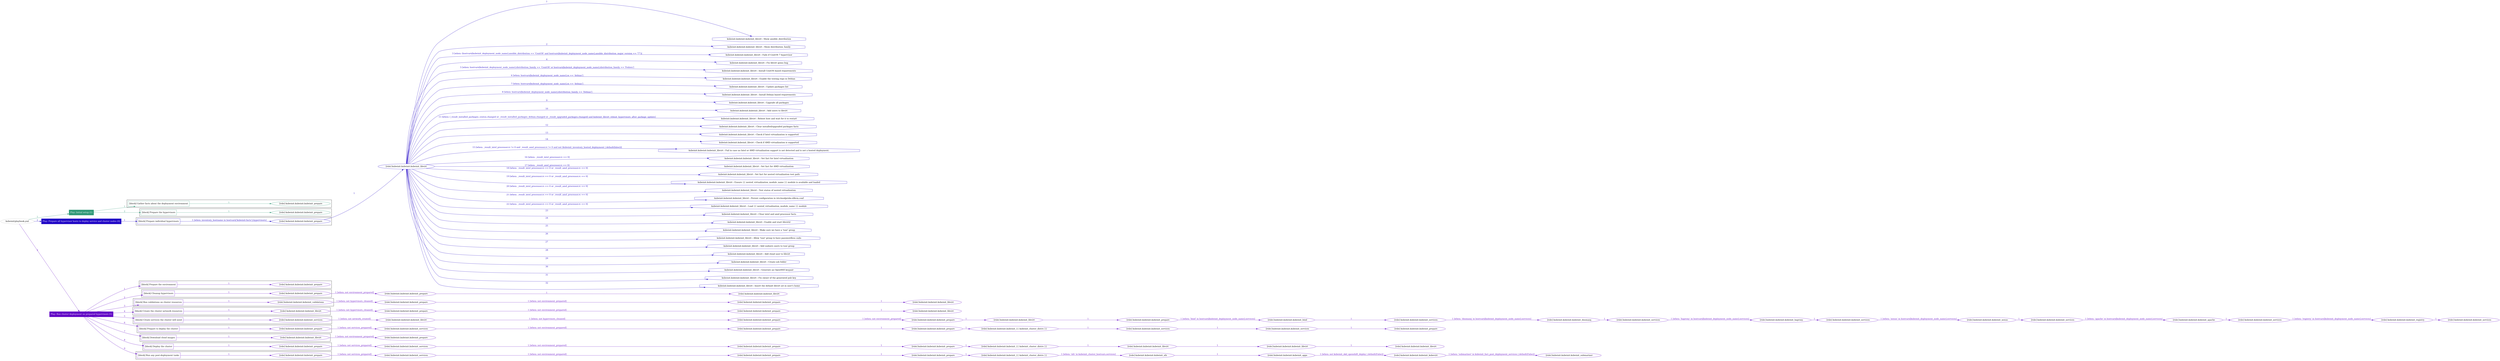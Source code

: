 digraph {
	graph [concentrate=true ordering=in rankdir=LR ratio=fill]
	edge [esep=5 sep=10]
	"kubeinit/playbook.yml" [id=root_node style=dotted]
	play_6164ab26 [label="Play: Initial setup (1)" color="#329a79" fontcolor="#ffffff" id=play_6164ab26 shape=box style=filled tooltip=localhost]
	"kubeinit/playbook.yml" -> play_6164ab26 [label="1 " color="#329a79" fontcolor="#329a79" id=edge_03a23ec5 labeltooltip="1 " tooltip="1 "]
	subgraph "kubeinit.kubeinit.kubeinit_prepare" {
		role_0d973b8c [label="[role] kubeinit.kubeinit.kubeinit_prepare" color="#329a79" id=role_0d973b8c tooltip="kubeinit.kubeinit.kubeinit_prepare"]
	}
	subgraph "kubeinit.kubeinit.kubeinit_prepare" {
		role_2fec4222 [label="[role] kubeinit.kubeinit.kubeinit_prepare" color="#329a79" id=role_2fec4222 tooltip="kubeinit.kubeinit.kubeinit_prepare"]
	}
	subgraph "Play: Initial setup (1)" {
		play_6164ab26 -> block_140daeaf [label=1 color="#329a79" fontcolor="#329a79" id=edge_bcc66c0e labeltooltip=1 tooltip=1]
		subgraph cluster_block_140daeaf {
			block_140daeaf [label="[block] Gather facts about the deployment environment" color="#329a79" id=block_140daeaf labeltooltip="Gather facts about the deployment environment" shape=box tooltip="Gather facts about the deployment environment"]
			block_140daeaf -> role_0d973b8c [label="1 " color="#329a79" fontcolor="#329a79" id=edge_2599653e labeltooltip="1 " tooltip="1 "]
		}
		play_6164ab26 -> block_a074cc4f [label=2 color="#329a79" fontcolor="#329a79" id=edge_738996d0 labeltooltip=2 tooltip=2]
		subgraph cluster_block_a074cc4f {
			block_a074cc4f [label="[block] Prepare the hypervisors" color="#329a79" id=block_a074cc4f labeltooltip="Prepare the hypervisors" shape=box tooltip="Prepare the hypervisors"]
			block_a074cc4f -> role_2fec4222 [label="1 " color="#329a79" fontcolor="#329a79" id=edge_3c1d5d4e labeltooltip="1 " tooltip="1 "]
		}
	}
	play_b84d737f [label="Play: Prepare all hypervisor hosts to deploy service and cluster nodes (0)" color="#2106c6" fontcolor="#ffffff" id=play_b84d737f shape=box style=filled tooltip="Play: Prepare all hypervisor hosts to deploy service and cluster nodes (0)"]
	"kubeinit/playbook.yml" -> play_b84d737f [label="2 " color="#2106c6" fontcolor="#2106c6" id=edge_d5161f85 labeltooltip="2 " tooltip="2 "]
	subgraph "kubeinit.kubeinit.kubeinit_libvirt" {
		role_800e399e [label="[role] kubeinit.kubeinit.kubeinit_libvirt" color="#2106c6" id=role_800e399e tooltip="kubeinit.kubeinit.kubeinit_libvirt"]
		task_039277c8 [label="kubeinit.kubeinit.kubeinit_libvirt : Show ansible_distribution" color="#2106c6" id=task_039277c8 shape=octagon tooltip="kubeinit.kubeinit.kubeinit_libvirt : Show ansible_distribution"]
		role_800e399e -> task_039277c8 [label="1 " color="#2106c6" fontcolor="#2106c6" id=edge_e6669a86 labeltooltip="1 " tooltip="1 "]
		task_190e325b [label="kubeinit.kubeinit.kubeinit_libvirt : Show distribution_family" color="#2106c6" id=task_190e325b shape=octagon tooltip="kubeinit.kubeinit.kubeinit_libvirt : Show distribution_family"]
		role_800e399e -> task_190e325b [label="2 " color="#2106c6" fontcolor="#2106c6" id=edge_6f7d019b labeltooltip="2 " tooltip="2 "]
		task_db2998f1 [label="kubeinit.kubeinit.kubeinit_libvirt : Fails if CentOS 7 hypervisor" color="#2106c6" id=task_db2998f1 shape=octagon tooltip="kubeinit.kubeinit.kubeinit_libvirt : Fails if CentOS 7 hypervisor"]
		role_800e399e -> task_db2998f1 [label="3 [when: (hostvars[kubeinit_deployment_node_name].ansible_distribution == 'CentOS' and hostvars[kubeinit_deployment_node_name].ansible_distribution_major_version == \"7\")]" color="#2106c6" fontcolor="#2106c6" id=edge_e2eef30f labeltooltip="3 [when: (hostvars[kubeinit_deployment_node_name].ansible_distribution == 'CentOS' and hostvars[kubeinit_deployment_node_name].ansible_distribution_major_version == \"7\")]" tooltip="3 [when: (hostvars[kubeinit_deployment_node_name].ansible_distribution == 'CentOS' and hostvars[kubeinit_deployment_node_name].ansible_distribution_major_version == \"7\")]"]
		task_50c96073 [label="kubeinit.kubeinit.kubeinit_libvirt : Fix libvirt qemu bug" color="#2106c6" id=task_50c96073 shape=octagon tooltip="kubeinit.kubeinit.kubeinit_libvirt : Fix libvirt qemu bug"]
		role_800e399e -> task_50c96073 [label="4 " color="#2106c6" fontcolor="#2106c6" id=edge_76520a6c labeltooltip="4 " tooltip="4 "]
		task_c99f5dbf [label="kubeinit.kubeinit.kubeinit_libvirt : Install CentOS based requirements" color="#2106c6" id=task_c99f5dbf shape=octagon tooltip="kubeinit.kubeinit.kubeinit_libvirt : Install CentOS based requirements"]
		role_800e399e -> task_c99f5dbf [label="5 [when: hostvars[kubeinit_deployment_node_name].distribution_family == 'CentOS' or hostvars[kubeinit_deployment_node_name].distribution_family == 'Fedora']" color="#2106c6" fontcolor="#2106c6" id=edge_fd37ba1b labeltooltip="5 [when: hostvars[kubeinit_deployment_node_name].distribution_family == 'CentOS' or hostvars[kubeinit_deployment_node_name].distribution_family == 'Fedora']" tooltip="5 [when: hostvars[kubeinit_deployment_node_name].distribution_family == 'CentOS' or hostvars[kubeinit_deployment_node_name].distribution_family == 'Fedora']"]
		task_6f93946c [label="kubeinit.kubeinit.kubeinit_libvirt : Enable the testing repo in Debian" color="#2106c6" id=task_6f93946c shape=octagon tooltip="kubeinit.kubeinit.kubeinit_libvirt : Enable the testing repo in Debian"]
		role_800e399e -> task_6f93946c [label="6 [when: hostvars[kubeinit_deployment_node_name].os == 'debian']" color="#2106c6" fontcolor="#2106c6" id=edge_741ddb3e labeltooltip="6 [when: hostvars[kubeinit_deployment_node_name].os == 'debian']" tooltip="6 [when: hostvars[kubeinit_deployment_node_name].os == 'debian']"]
		task_08145a06 [label="kubeinit.kubeinit.kubeinit_libvirt : Update packages list" color="#2106c6" id=task_08145a06 shape=octagon tooltip="kubeinit.kubeinit.kubeinit_libvirt : Update packages list"]
		role_800e399e -> task_08145a06 [label="7 [when: hostvars[kubeinit_deployment_node_name].os == 'debian']" color="#2106c6" fontcolor="#2106c6" id=edge_954696cb labeltooltip="7 [when: hostvars[kubeinit_deployment_node_name].os == 'debian']" tooltip="7 [when: hostvars[kubeinit_deployment_node_name].os == 'debian']"]
		task_52fa8075 [label="kubeinit.kubeinit.kubeinit_libvirt : Install Debian based requirements" color="#2106c6" id=task_52fa8075 shape=octagon tooltip="kubeinit.kubeinit.kubeinit_libvirt : Install Debian based requirements"]
		role_800e399e -> task_52fa8075 [label="8 [when: hostvars[kubeinit_deployment_node_name].distribution_family == 'Debian']" color="#2106c6" fontcolor="#2106c6" id=edge_c1c33581 labeltooltip="8 [when: hostvars[kubeinit_deployment_node_name].distribution_family == 'Debian']" tooltip="8 [when: hostvars[kubeinit_deployment_node_name].distribution_family == 'Debian']"]
		task_0699ff24 [label="kubeinit.kubeinit.kubeinit_libvirt : Upgrade all packages" color="#2106c6" id=task_0699ff24 shape=octagon tooltip="kubeinit.kubeinit.kubeinit_libvirt : Upgrade all packages"]
		role_800e399e -> task_0699ff24 [label="9 " color="#2106c6" fontcolor="#2106c6" id=edge_92712538 labeltooltip="9 " tooltip="9 "]
		task_276ff35d [label="kubeinit.kubeinit.kubeinit_libvirt : Add users to libvirt" color="#2106c6" id=task_276ff35d shape=octagon tooltip="kubeinit.kubeinit.kubeinit_libvirt : Add users to libvirt"]
		role_800e399e -> task_276ff35d [label="10 " color="#2106c6" fontcolor="#2106c6" id=edge_123b1b7f labeltooltip="10 " tooltip="10 "]
		task_5771ba5b [label="kubeinit.kubeinit.kubeinit_libvirt : Reboot host and wait for it to restart" color="#2106c6" id=task_5771ba5b shape=octagon tooltip="kubeinit.kubeinit.kubeinit_libvirt : Reboot host and wait for it to restart"]
		role_800e399e -> task_5771ba5b [label="11 [when: (_result_installed_packages_centos.changed or _result_installed_packages_debian.changed or _result_upgraded_packages.changed) and kubeinit_libvirt_reboot_hypervisors_after_package_update]" color="#2106c6" fontcolor="#2106c6" id=edge_afc85552 labeltooltip="11 [when: (_result_installed_packages_centos.changed or _result_installed_packages_debian.changed or _result_upgraded_packages.changed) and kubeinit_libvirt_reboot_hypervisors_after_package_update]" tooltip="11 [when: (_result_installed_packages_centos.changed or _result_installed_packages_debian.changed or _result_upgraded_packages.changed) and kubeinit_libvirt_reboot_hypervisors_after_package_update]"]
		task_c8b5f842 [label="kubeinit.kubeinit.kubeinit_libvirt : Clear installed/upgraded packages facts" color="#2106c6" id=task_c8b5f842 shape=octagon tooltip="kubeinit.kubeinit.kubeinit_libvirt : Clear installed/upgraded packages facts"]
		role_800e399e -> task_c8b5f842 [label="12 " color="#2106c6" fontcolor="#2106c6" id=edge_413cd6aa labeltooltip="12 " tooltip="12 "]
		task_c2a80ceb [label="kubeinit.kubeinit.kubeinit_libvirt : Check if Intel virtualization is supported" color="#2106c6" id=task_c2a80ceb shape=octagon tooltip="kubeinit.kubeinit.kubeinit_libvirt : Check if Intel virtualization is supported"]
		role_800e399e -> task_c2a80ceb [label="13 " color="#2106c6" fontcolor="#2106c6" id=edge_ee028a0f labeltooltip="13 " tooltip="13 "]
		task_fe533ee1 [label="kubeinit.kubeinit.kubeinit_libvirt : Check if AMD virtualization is supported" color="#2106c6" id=task_fe533ee1 shape=octagon tooltip="kubeinit.kubeinit.kubeinit_libvirt : Check if AMD virtualization is supported"]
		role_800e399e -> task_fe533ee1 [label="14 " color="#2106c6" fontcolor="#2106c6" id=edge_20f9f3e9 labeltooltip="14 " tooltip="14 "]
		task_ae3052a1 [label="kubeinit.kubeinit.kubeinit_libvirt : Fail in case no Intel or AMD virtualization support is not detected and is not a hosted deployment." color="#2106c6" id=task_ae3052a1 shape=octagon tooltip="kubeinit.kubeinit.kubeinit_libvirt : Fail in case no Intel or AMD virtualization support is not detected and is not a hosted deployment."]
		role_800e399e -> task_ae3052a1 [label="15 [when: _result_intel_processor.rc != 0 and _result_amd_processor.rc != 0 and not (kubeinit_inventory_hosted_deployment | default(false))]" color="#2106c6" fontcolor="#2106c6" id=edge_0f1d30a2 labeltooltip="15 [when: _result_intel_processor.rc != 0 and _result_amd_processor.rc != 0 and not (kubeinit_inventory_hosted_deployment | default(false))]" tooltip="15 [when: _result_intel_processor.rc != 0 and _result_amd_processor.rc != 0 and not (kubeinit_inventory_hosted_deployment | default(false))]"]
		task_01304295 [label="kubeinit.kubeinit.kubeinit_libvirt : Set fact for Intel virtualization" color="#2106c6" id=task_01304295 shape=octagon tooltip="kubeinit.kubeinit.kubeinit_libvirt : Set fact for Intel virtualization"]
		role_800e399e -> task_01304295 [label="16 [when: _result_intel_processor.rc == 0]" color="#2106c6" fontcolor="#2106c6" id=edge_b9a688e7 labeltooltip="16 [when: _result_intel_processor.rc == 0]" tooltip="16 [when: _result_intel_processor.rc == 0]"]
		task_4c8847ae [label="kubeinit.kubeinit.kubeinit_libvirt : Set fact for AMD virtualization" color="#2106c6" id=task_4c8847ae shape=octagon tooltip="kubeinit.kubeinit.kubeinit_libvirt : Set fact for AMD virtualization"]
		role_800e399e -> task_4c8847ae [label="17 [when: _result_amd_processor.rc == 0]" color="#2106c6" fontcolor="#2106c6" id=edge_ac246f69 labeltooltip="17 [when: _result_amd_processor.rc == 0]" tooltip="17 [when: _result_amd_processor.rc == 0]"]
		task_c65bd60f [label="kubeinit.kubeinit.kubeinit_libvirt : Set fact for nested virtualization test path" color="#2106c6" id=task_c65bd60f shape=octagon tooltip="kubeinit.kubeinit.kubeinit_libvirt : Set fact for nested virtualization test path"]
		role_800e399e -> task_c65bd60f [label="18 [when: _result_intel_processor.rc == 0 or _result_amd_processor.rc == 0]" color="#2106c6" fontcolor="#2106c6" id=edge_a1d9c47a labeltooltip="18 [when: _result_intel_processor.rc == 0 or _result_amd_processor.rc == 0]" tooltip="18 [when: _result_intel_processor.rc == 0 or _result_amd_processor.rc == 0]"]
		task_c6bba7f8 [label="kubeinit.kubeinit.kubeinit_libvirt : Ensure {{ nested_virtualization_module_name }} module is available and loaded" color="#2106c6" id=task_c6bba7f8 shape=octagon tooltip="kubeinit.kubeinit.kubeinit_libvirt : Ensure {{ nested_virtualization_module_name }} module is available and loaded"]
		role_800e399e -> task_c6bba7f8 [label="19 [when: _result_intel_processor.rc == 0 or _result_amd_processor.rc == 0]" color="#2106c6" fontcolor="#2106c6" id=edge_6a06cf4b labeltooltip="19 [when: _result_intel_processor.rc == 0 or _result_amd_processor.rc == 0]" tooltip="19 [when: _result_intel_processor.rc == 0 or _result_amd_processor.rc == 0]"]
		task_aa42fed0 [label="kubeinit.kubeinit.kubeinit_libvirt : Test status of nested virtualization" color="#2106c6" id=task_aa42fed0 shape=octagon tooltip="kubeinit.kubeinit.kubeinit_libvirt : Test status of nested virtualization"]
		role_800e399e -> task_aa42fed0 [label="20 [when: _result_intel_processor.rc == 0 or _result_amd_processor.rc == 0]" color="#2106c6" fontcolor="#2106c6" id=edge_eab18f73 labeltooltip="20 [when: _result_intel_processor.rc == 0 or _result_amd_processor.rc == 0]" tooltip="20 [when: _result_intel_processor.rc == 0 or _result_amd_processor.rc == 0]"]
		task_b1eb202b [label="kubeinit.kubeinit.kubeinit_libvirt : Persist configuration in /etc/modprobe.d/kvm.conf" color="#2106c6" id=task_b1eb202b shape=octagon tooltip="kubeinit.kubeinit.kubeinit_libvirt : Persist configuration in /etc/modprobe.d/kvm.conf"]
		role_800e399e -> task_b1eb202b [label="21 [when: _result_intel_processor.rc == 0 or _result_amd_processor.rc == 0]" color="#2106c6" fontcolor="#2106c6" id=edge_4b9c6480 labeltooltip="21 [when: _result_intel_processor.rc == 0 or _result_amd_processor.rc == 0]" tooltip="21 [when: _result_intel_processor.rc == 0 or _result_amd_processor.rc == 0]"]
		task_456a711c [label="kubeinit.kubeinit.kubeinit_libvirt : Load {{ nested_virtualization_module_name }} module" color="#2106c6" id=task_456a711c shape=octagon tooltip="kubeinit.kubeinit.kubeinit_libvirt : Load {{ nested_virtualization_module_name }} module"]
		role_800e399e -> task_456a711c [label="22 [when: _result_intel_processor.rc == 0 or _result_amd_processor.rc == 0]" color="#2106c6" fontcolor="#2106c6" id=edge_c774ff1c labeltooltip="22 [when: _result_intel_processor.rc == 0 or _result_amd_processor.rc == 0]" tooltip="22 [when: _result_intel_processor.rc == 0 or _result_amd_processor.rc == 0]"]
		task_062f3506 [label="kubeinit.kubeinit.kubeinit_libvirt : Clear intel and amd processor facts" color="#2106c6" id=task_062f3506 shape=octagon tooltip="kubeinit.kubeinit.kubeinit_libvirt : Clear intel and amd processor facts"]
		role_800e399e -> task_062f3506 [label="23 " color="#2106c6" fontcolor="#2106c6" id=edge_bfccb352 labeltooltip="23 " tooltip="23 "]
		task_1d6bf709 [label="kubeinit.kubeinit.kubeinit_libvirt : Enable and start libvirtd" color="#2106c6" id=task_1d6bf709 shape=octagon tooltip="kubeinit.kubeinit.kubeinit_libvirt : Enable and start libvirtd"]
		role_800e399e -> task_1d6bf709 [label="24 " color="#2106c6" fontcolor="#2106c6" id=edge_252cd0d0 labeltooltip="24 " tooltip="24 "]
		task_a33db288 [label="kubeinit.kubeinit.kubeinit_libvirt : Make sure we have a 'toor' group" color="#2106c6" id=task_a33db288 shape=octagon tooltip="kubeinit.kubeinit.kubeinit_libvirt : Make sure we have a 'toor' group"]
		role_800e399e -> task_a33db288 [label="25 " color="#2106c6" fontcolor="#2106c6" id=edge_01c77bb2 labeltooltip="25 " tooltip="25 "]
		task_f4848164 [label="kubeinit.kubeinit.kubeinit_libvirt : Allow 'toor' group to have passwordless sudo" color="#2106c6" id=task_f4848164 shape=octagon tooltip="kubeinit.kubeinit.kubeinit_libvirt : Allow 'toor' group to have passwordless sudo"]
		role_800e399e -> task_f4848164 [label="26 " color="#2106c6" fontcolor="#2106c6" id=edge_19efa2ed labeltooltip="26 " tooltip="26 "]
		task_cc7331b5 [label="kubeinit.kubeinit.kubeinit_libvirt : Add sudoers users to toor group" color="#2106c6" id=task_cc7331b5 shape=octagon tooltip="kubeinit.kubeinit.kubeinit_libvirt : Add sudoers users to toor group"]
		role_800e399e -> task_cc7331b5 [label="27 " color="#2106c6" fontcolor="#2106c6" id=edge_3ecfe1bb labeltooltip="27 " tooltip="27 "]
		task_1b021fe6 [label="kubeinit.kubeinit.kubeinit_libvirt : Add cloud user to libvirt" color="#2106c6" id=task_1b021fe6 shape=octagon tooltip="kubeinit.kubeinit.kubeinit_libvirt : Add cloud user to libvirt"]
		role_800e399e -> task_1b021fe6 [label="28 " color="#2106c6" fontcolor="#2106c6" id=edge_04bc9bc7 labeltooltip="28 " tooltip="28 "]
		task_12398076 [label="kubeinit.kubeinit.kubeinit_libvirt : Create ssh folder" color="#2106c6" id=task_12398076 shape=octagon tooltip="kubeinit.kubeinit.kubeinit_libvirt : Create ssh folder"]
		role_800e399e -> task_12398076 [label="29 " color="#2106c6" fontcolor="#2106c6" id=edge_c845928b labeltooltip="29 " tooltip="29 "]
		task_daa92f4e [label="kubeinit.kubeinit.kubeinit_libvirt : Generate an OpenSSH keypair" color="#2106c6" id=task_daa92f4e shape=octagon tooltip="kubeinit.kubeinit.kubeinit_libvirt : Generate an OpenSSH keypair"]
		role_800e399e -> task_daa92f4e [label="30 " color="#2106c6" fontcolor="#2106c6" id=edge_ef3a31f2 labeltooltip="30 " tooltip="30 "]
		task_cbc7ee10 [label="kubeinit.kubeinit.kubeinit_libvirt : Fix owner of the generated pub key" color="#2106c6" id=task_cbc7ee10 shape=octagon tooltip="kubeinit.kubeinit.kubeinit_libvirt : Fix owner of the generated pub key"]
		role_800e399e -> task_cbc7ee10 [label="31 " color="#2106c6" fontcolor="#2106c6" id=edge_6c3655ed labeltooltip="31 " tooltip="31 "]
		task_9fff321b [label="kubeinit.kubeinit.kubeinit_libvirt : Insert the default libvirt uri in user's home" color="#2106c6" id=task_9fff321b shape=octagon tooltip="kubeinit.kubeinit.kubeinit_libvirt : Insert the default libvirt uri in user's home"]
		role_800e399e -> task_9fff321b [label="32 " color="#2106c6" fontcolor="#2106c6" id=edge_ef534125 labeltooltip="32 " tooltip="32 "]
	}
	subgraph "kubeinit.kubeinit.kubeinit_prepare" {
		role_45b6d9b0 [label="[role] kubeinit.kubeinit.kubeinit_prepare" color="#2106c6" id=role_45b6d9b0 tooltip="kubeinit.kubeinit.kubeinit_prepare"]
		role_45b6d9b0 -> role_800e399e [label="1 " color="#2106c6" fontcolor="#2106c6" id=edge_a24bf225 labeltooltip="1 " tooltip="1 "]
	}
	subgraph "Play: Prepare all hypervisor hosts to deploy service and cluster nodes (0)" {
		play_b84d737f -> block_b16996d2 [label=1 color="#2106c6" fontcolor="#2106c6" id=edge_ef695446 labeltooltip=1 tooltip=1]
		subgraph cluster_block_b16996d2 {
			block_b16996d2 [label="[block] Prepare individual hypervisors" color="#2106c6" id=block_b16996d2 labeltooltip="Prepare individual hypervisors" shape=box tooltip="Prepare individual hypervisors"]
			block_b16996d2 -> role_45b6d9b0 [label="1 [when: inventory_hostname in hostvars['kubeinit-facts'].hypervisors]" color="#2106c6" fontcolor="#2106c6" id=edge_bd86e33e labeltooltip="1 [when: inventory_hostname in hostvars['kubeinit-facts'].hypervisors]" tooltip="1 [when: inventory_hostname in hostvars['kubeinit-facts'].hypervisors]"]
		}
	}
	play_714657ce [label="Play: Run cluster deployment on prepared hypervisors (1)" color="#6206c6" fontcolor="#ffffff" id=play_714657ce shape=box style=filled tooltip=localhost]
	"kubeinit/playbook.yml" -> play_714657ce [label="3 " color="#6206c6" fontcolor="#6206c6" id=edge_57341913 labeltooltip="3 " tooltip="3 "]
	subgraph "kubeinit.kubeinit.kubeinit_prepare" {
		role_cf2a889f [label="[role] kubeinit.kubeinit.kubeinit_prepare" color="#6206c6" id=role_cf2a889f tooltip="kubeinit.kubeinit.kubeinit_prepare"]
	}
	subgraph "kubeinit.kubeinit.kubeinit_libvirt" {
		role_5a88402a [label="[role] kubeinit.kubeinit.kubeinit_libvirt" color="#6206c6" id=role_5a88402a tooltip="kubeinit.kubeinit.kubeinit_libvirt"]
	}
	subgraph "kubeinit.kubeinit.kubeinit_prepare" {
		role_245c65c1 [label="[role] kubeinit.kubeinit.kubeinit_prepare" color="#6206c6" id=role_245c65c1 tooltip="kubeinit.kubeinit.kubeinit_prepare"]
		role_245c65c1 -> role_5a88402a [label="1 " color="#6206c6" fontcolor="#6206c6" id=edge_fab48be3 labeltooltip="1 " tooltip="1 "]
	}
	subgraph "kubeinit.kubeinit.kubeinit_prepare" {
		role_c3da9a7a [label="[role] kubeinit.kubeinit.kubeinit_prepare" color="#6206c6" id=role_c3da9a7a tooltip="kubeinit.kubeinit.kubeinit_prepare"]
		role_c3da9a7a -> role_245c65c1 [label="1 [when: not environment_prepared]" color="#6206c6" fontcolor="#6206c6" id=edge_01ac9c9d labeltooltip="1 [when: not environment_prepared]" tooltip="1 [when: not environment_prepared]"]
	}
	subgraph "kubeinit.kubeinit.kubeinit_libvirt" {
		role_0fcf4da8 [label="[role] kubeinit.kubeinit.kubeinit_libvirt" color="#6206c6" id=role_0fcf4da8 tooltip="kubeinit.kubeinit.kubeinit_libvirt"]
	}
	subgraph "kubeinit.kubeinit.kubeinit_prepare" {
		role_f64a43f4 [label="[role] kubeinit.kubeinit.kubeinit_prepare" color="#6206c6" id=role_f64a43f4 tooltip="kubeinit.kubeinit.kubeinit_prepare"]
		role_f64a43f4 -> role_0fcf4da8 [label="1 " color="#6206c6" fontcolor="#6206c6" id=edge_eaecd75f labeltooltip="1 " tooltip="1 "]
	}
	subgraph "kubeinit.kubeinit.kubeinit_prepare" {
		role_984587b6 [label="[role] kubeinit.kubeinit.kubeinit_prepare" color="#6206c6" id=role_984587b6 tooltip="kubeinit.kubeinit.kubeinit_prepare"]
		role_984587b6 -> role_f64a43f4 [label="1 [when: not environment_prepared]" color="#6206c6" fontcolor="#6206c6" id=edge_64b5f73d labeltooltip="1 [when: not environment_prepared]" tooltip="1 [when: not environment_prepared]"]
	}
	subgraph "kubeinit.kubeinit.kubeinit_validations" {
		role_05a3741f [label="[role] kubeinit.kubeinit.kubeinit_validations" color="#6206c6" id=role_05a3741f tooltip="kubeinit.kubeinit.kubeinit_validations"]
		role_05a3741f -> role_984587b6 [label="1 [when: not hypervisors_cleaned]" color="#6206c6" fontcolor="#6206c6" id=edge_0795a0a8 labeltooltip="1 [when: not hypervisors_cleaned]" tooltip="1 [when: not hypervisors_cleaned]"]
	}
	subgraph "kubeinit.kubeinit.kubeinit_libvirt" {
		role_8965b3cd [label="[role] kubeinit.kubeinit.kubeinit_libvirt" color="#6206c6" id=role_8965b3cd tooltip="kubeinit.kubeinit.kubeinit_libvirt"]
	}
	subgraph "kubeinit.kubeinit.kubeinit_prepare" {
		role_e4fe5b1f [label="[role] kubeinit.kubeinit.kubeinit_prepare" color="#6206c6" id=role_e4fe5b1f tooltip="kubeinit.kubeinit.kubeinit_prepare"]
		role_e4fe5b1f -> role_8965b3cd [label="1 " color="#6206c6" fontcolor="#6206c6" id=edge_cf5f5f9a labeltooltip="1 " tooltip="1 "]
	}
	subgraph "kubeinit.kubeinit.kubeinit_prepare" {
		role_b4157eb3 [label="[role] kubeinit.kubeinit.kubeinit_prepare" color="#6206c6" id=role_b4157eb3 tooltip="kubeinit.kubeinit.kubeinit_prepare"]
		role_b4157eb3 -> role_e4fe5b1f [label="1 [when: not environment_prepared]" color="#6206c6" fontcolor="#6206c6" id=edge_802af006 labeltooltip="1 [when: not environment_prepared]" tooltip="1 [when: not environment_prepared]"]
	}
	subgraph "kubeinit.kubeinit.kubeinit_libvirt" {
		role_90052625 [label="[role] kubeinit.kubeinit.kubeinit_libvirt" color="#6206c6" id=role_90052625 tooltip="kubeinit.kubeinit.kubeinit_libvirt"]
		role_90052625 -> role_b4157eb3 [label="1 [when: not hypervisors_cleaned]" color="#6206c6" fontcolor="#6206c6" id=edge_2e6caf54 labeltooltip="1 [when: not hypervisors_cleaned]" tooltip="1 [when: not hypervisors_cleaned]"]
	}
	subgraph "kubeinit.kubeinit.kubeinit_services" {
		role_d0116f66 [label="[role] kubeinit.kubeinit.kubeinit_services" color="#6206c6" id=role_d0116f66 tooltip="kubeinit.kubeinit.kubeinit_services"]
	}
	subgraph "kubeinit.kubeinit.kubeinit_registry" {
		role_950abc5e [label="[role] kubeinit.kubeinit.kubeinit_registry" color="#6206c6" id=role_950abc5e tooltip="kubeinit.kubeinit.kubeinit_registry"]
		role_950abc5e -> role_d0116f66 [label="1 " color="#6206c6" fontcolor="#6206c6" id=edge_5ceb8bbb labeltooltip="1 " tooltip="1 "]
	}
	subgraph "kubeinit.kubeinit.kubeinit_services" {
		role_7f7ebdd7 [label="[role] kubeinit.kubeinit.kubeinit_services" color="#6206c6" id=role_7f7ebdd7 tooltip="kubeinit.kubeinit.kubeinit_services"]
		role_7f7ebdd7 -> role_950abc5e [label="1 [when: 'registry' in hostvars[kubeinit_deployment_node_name].services]" color="#6206c6" fontcolor="#6206c6" id=edge_79f4aaf3 labeltooltip="1 [when: 'registry' in hostvars[kubeinit_deployment_node_name].services]" tooltip="1 [when: 'registry' in hostvars[kubeinit_deployment_node_name].services]"]
	}
	subgraph "kubeinit.kubeinit.kubeinit_apache" {
		role_b6f0666b [label="[role] kubeinit.kubeinit.kubeinit_apache" color="#6206c6" id=role_b6f0666b tooltip="kubeinit.kubeinit.kubeinit_apache"]
		role_b6f0666b -> role_7f7ebdd7 [label="1 " color="#6206c6" fontcolor="#6206c6" id=edge_afdc91d9 labeltooltip="1 " tooltip="1 "]
	}
	subgraph "kubeinit.kubeinit.kubeinit_services" {
		role_1cbff594 [label="[role] kubeinit.kubeinit.kubeinit_services" color="#6206c6" id=role_1cbff594 tooltip="kubeinit.kubeinit.kubeinit_services"]
		role_1cbff594 -> role_b6f0666b [label="1 [when: 'apache' in hostvars[kubeinit_deployment_node_name].services]" color="#6206c6" fontcolor="#6206c6" id=edge_fe6d6489 labeltooltip="1 [when: 'apache' in hostvars[kubeinit_deployment_node_name].services]" tooltip="1 [when: 'apache' in hostvars[kubeinit_deployment_node_name].services]"]
	}
	subgraph "kubeinit.kubeinit.kubeinit_nexus" {
		role_35ac3c31 [label="[role] kubeinit.kubeinit.kubeinit_nexus" color="#6206c6" id=role_35ac3c31 tooltip="kubeinit.kubeinit.kubeinit_nexus"]
		role_35ac3c31 -> role_1cbff594 [label="1 " color="#6206c6" fontcolor="#6206c6" id=edge_c2e28d53 labeltooltip="1 " tooltip="1 "]
	}
	subgraph "kubeinit.kubeinit.kubeinit_services" {
		role_766292b1 [label="[role] kubeinit.kubeinit.kubeinit_services" color="#6206c6" id=role_766292b1 tooltip="kubeinit.kubeinit.kubeinit_services"]
		role_766292b1 -> role_35ac3c31 [label="1 [when: 'nexus' in hostvars[kubeinit_deployment_node_name].services]" color="#6206c6" fontcolor="#6206c6" id=edge_196538f3 labeltooltip="1 [when: 'nexus' in hostvars[kubeinit_deployment_node_name].services]" tooltip="1 [when: 'nexus' in hostvars[kubeinit_deployment_node_name].services]"]
	}
	subgraph "kubeinit.kubeinit.kubeinit_haproxy" {
		role_c92bd81e [label="[role] kubeinit.kubeinit.kubeinit_haproxy" color="#6206c6" id=role_c92bd81e tooltip="kubeinit.kubeinit.kubeinit_haproxy"]
		role_c92bd81e -> role_766292b1 [label="1 " color="#6206c6" fontcolor="#6206c6" id=edge_f893ef34 labeltooltip="1 " tooltip="1 "]
	}
	subgraph "kubeinit.kubeinit.kubeinit_services" {
		role_2239c2a8 [label="[role] kubeinit.kubeinit.kubeinit_services" color="#6206c6" id=role_2239c2a8 tooltip="kubeinit.kubeinit.kubeinit_services"]
		role_2239c2a8 -> role_c92bd81e [label="1 [when: 'haproxy' in hostvars[kubeinit_deployment_node_name].services]" color="#6206c6" fontcolor="#6206c6" id=edge_699c647a labeltooltip="1 [when: 'haproxy' in hostvars[kubeinit_deployment_node_name].services]" tooltip="1 [when: 'haproxy' in hostvars[kubeinit_deployment_node_name].services]"]
	}
	subgraph "kubeinit.kubeinit.kubeinit_dnsmasq" {
		role_bc370979 [label="[role] kubeinit.kubeinit.kubeinit_dnsmasq" color="#6206c6" id=role_bc370979 tooltip="kubeinit.kubeinit.kubeinit_dnsmasq"]
		role_bc370979 -> role_2239c2a8 [label="1 " color="#6206c6" fontcolor="#6206c6" id=edge_eb4af586 labeltooltip="1 " tooltip="1 "]
	}
	subgraph "kubeinit.kubeinit.kubeinit_services" {
		role_36ea45a0 [label="[role] kubeinit.kubeinit.kubeinit_services" color="#6206c6" id=role_36ea45a0 tooltip="kubeinit.kubeinit.kubeinit_services"]
		role_36ea45a0 -> role_bc370979 [label="1 [when: 'dnsmasq' in hostvars[kubeinit_deployment_node_name].services]" color="#6206c6" fontcolor="#6206c6" id=edge_5ac58727 labeltooltip="1 [when: 'dnsmasq' in hostvars[kubeinit_deployment_node_name].services]" tooltip="1 [when: 'dnsmasq' in hostvars[kubeinit_deployment_node_name].services]"]
	}
	subgraph "kubeinit.kubeinit.kubeinit_bind" {
		role_0097ca5b [label="[role] kubeinit.kubeinit.kubeinit_bind" color="#6206c6" id=role_0097ca5b tooltip="kubeinit.kubeinit.kubeinit_bind"]
		role_0097ca5b -> role_36ea45a0 [label="1 " color="#6206c6" fontcolor="#6206c6" id=edge_54b09cf1 labeltooltip="1 " tooltip="1 "]
	}
	subgraph "kubeinit.kubeinit.kubeinit_prepare" {
		role_05c0ee1e [label="[role] kubeinit.kubeinit.kubeinit_prepare" color="#6206c6" id=role_05c0ee1e tooltip="kubeinit.kubeinit.kubeinit_prepare"]
		role_05c0ee1e -> role_0097ca5b [label="1 [when: 'bind' in hostvars[kubeinit_deployment_node_name].services]" color="#6206c6" fontcolor="#6206c6" id=edge_41204267 labeltooltip="1 [when: 'bind' in hostvars[kubeinit_deployment_node_name].services]" tooltip="1 [when: 'bind' in hostvars[kubeinit_deployment_node_name].services]"]
	}
	subgraph "kubeinit.kubeinit.kubeinit_libvirt" {
		role_5e4e2ea3 [label="[role] kubeinit.kubeinit.kubeinit_libvirt" color="#6206c6" id=role_5e4e2ea3 tooltip="kubeinit.kubeinit.kubeinit_libvirt"]
		role_5e4e2ea3 -> role_05c0ee1e [label="1 " color="#6206c6" fontcolor="#6206c6" id=edge_7d90af76 labeltooltip="1 " tooltip="1 "]
	}
	subgraph "kubeinit.kubeinit.kubeinit_prepare" {
		role_29dab3ca [label="[role] kubeinit.kubeinit.kubeinit_prepare" color="#6206c6" id=role_29dab3ca tooltip="kubeinit.kubeinit.kubeinit_prepare"]
		role_29dab3ca -> role_5e4e2ea3 [label="1 " color="#6206c6" fontcolor="#6206c6" id=edge_f321714a labeltooltip="1 " tooltip="1 "]
	}
	subgraph "kubeinit.kubeinit.kubeinit_prepare" {
		role_dd5b8773 [label="[role] kubeinit.kubeinit.kubeinit_prepare" color="#6206c6" id=role_dd5b8773 tooltip="kubeinit.kubeinit.kubeinit_prepare"]
		role_dd5b8773 -> role_29dab3ca [label="1 [when: not environment_prepared]" color="#6206c6" fontcolor="#6206c6" id=edge_ddad134f labeltooltip="1 [when: not environment_prepared]" tooltip="1 [when: not environment_prepared]"]
	}
	subgraph "kubeinit.kubeinit.kubeinit_libvirt" {
		role_54500e8a [label="[role] kubeinit.kubeinit.kubeinit_libvirt" color="#6206c6" id=role_54500e8a tooltip="kubeinit.kubeinit.kubeinit_libvirt"]
		role_54500e8a -> role_dd5b8773 [label="1 [when: not hypervisors_cleaned]" color="#6206c6" fontcolor="#6206c6" id=edge_d5f11264 labeltooltip="1 [when: not hypervisors_cleaned]" tooltip="1 [when: not hypervisors_cleaned]"]
	}
	subgraph "kubeinit.kubeinit.kubeinit_services" {
		role_ef1b1aa6 [label="[role] kubeinit.kubeinit.kubeinit_services" color="#6206c6" id=role_ef1b1aa6 tooltip="kubeinit.kubeinit.kubeinit_services"]
		role_ef1b1aa6 -> role_54500e8a [label="1 [when: not network_created]" color="#6206c6" fontcolor="#6206c6" id=edge_2e094559 labeltooltip="1 [when: not network_created]" tooltip="1 [when: not network_created]"]
	}
	subgraph "kubeinit.kubeinit.kubeinit_prepare" {
		role_61d317b4 [label="[role] kubeinit.kubeinit.kubeinit_prepare" color="#6206c6" id=role_61d317b4 tooltip="kubeinit.kubeinit.kubeinit_prepare"]
	}
	subgraph "kubeinit.kubeinit.kubeinit_services" {
		role_bd8c1da7 [label="[role] kubeinit.kubeinit.kubeinit_services" color="#6206c6" id=role_bd8c1da7 tooltip="kubeinit.kubeinit.kubeinit_services"]
		role_bd8c1da7 -> role_61d317b4 [label="1 " color="#6206c6" fontcolor="#6206c6" id=edge_0c89b26f labeltooltip="1 " tooltip="1 "]
	}
	subgraph "kubeinit.kubeinit.kubeinit_services" {
		role_172d88fe [label="[role] kubeinit.kubeinit.kubeinit_services" color="#6206c6" id=role_172d88fe tooltip="kubeinit.kubeinit.kubeinit_services"]
		role_172d88fe -> role_bd8c1da7 [label="1 " color="#6206c6" fontcolor="#6206c6" id=edge_2ad8432b labeltooltip="1 " tooltip="1 "]
	}
	subgraph "kubeinit.kubeinit.kubeinit_{{ kubeinit_cluster_distro }}" {
		role_d1958ab8 [label="[role] kubeinit.kubeinit.kubeinit_{{ kubeinit_cluster_distro }}" color="#6206c6" id=role_d1958ab8 tooltip="kubeinit.kubeinit.kubeinit_{{ kubeinit_cluster_distro }}"]
		role_d1958ab8 -> role_172d88fe [label="1 " color="#6206c6" fontcolor="#6206c6" id=edge_3083d6b0 labeltooltip="1 " tooltip="1 "]
	}
	subgraph "kubeinit.kubeinit.kubeinit_prepare" {
		role_6a7801f0 [label="[role] kubeinit.kubeinit.kubeinit_prepare" color="#6206c6" id=role_6a7801f0 tooltip="kubeinit.kubeinit.kubeinit_prepare"]
		role_6a7801f0 -> role_d1958ab8 [label="1 " color="#6206c6" fontcolor="#6206c6" id=edge_3ca8d149 labeltooltip="1 " tooltip="1 "]
	}
	subgraph "kubeinit.kubeinit.kubeinit_prepare" {
		role_bc2e6b24 [label="[role] kubeinit.kubeinit.kubeinit_prepare" color="#6206c6" id=role_bc2e6b24 tooltip="kubeinit.kubeinit.kubeinit_prepare"]
		role_bc2e6b24 -> role_6a7801f0 [label="1 " color="#6206c6" fontcolor="#6206c6" id=edge_dedaff8a labeltooltip="1 " tooltip="1 "]
	}
	subgraph "kubeinit.kubeinit.kubeinit_services" {
		role_b7f524fa [label="[role] kubeinit.kubeinit.kubeinit_services" color="#6206c6" id=role_b7f524fa tooltip="kubeinit.kubeinit.kubeinit_services"]
		role_b7f524fa -> role_bc2e6b24 [label="1 [when: not environment_prepared]" color="#6206c6" fontcolor="#6206c6" id=edge_cc6bc60b labeltooltip="1 [when: not environment_prepared]" tooltip="1 [when: not environment_prepared]"]
	}
	subgraph "kubeinit.kubeinit.kubeinit_prepare" {
		role_4d0594fe [label="[role] kubeinit.kubeinit.kubeinit_prepare" color="#6206c6" id=role_4d0594fe tooltip="kubeinit.kubeinit.kubeinit_prepare"]
		role_4d0594fe -> role_b7f524fa [label="1 [when: not services_prepared]" color="#6206c6" fontcolor="#6206c6" id=edge_482acf97 labeltooltip="1 [when: not services_prepared]" tooltip="1 [when: not services_prepared]"]
	}
	subgraph "kubeinit.kubeinit.kubeinit_prepare" {
		role_3bd9990b [label="[role] kubeinit.kubeinit.kubeinit_prepare" color="#6206c6" id=role_3bd9990b tooltip="kubeinit.kubeinit.kubeinit_prepare"]
	}
	subgraph "kubeinit.kubeinit.kubeinit_libvirt" {
		role_1f931f99 [label="[role] kubeinit.kubeinit.kubeinit_libvirt" color="#6206c6" id=role_1f931f99 tooltip="kubeinit.kubeinit.kubeinit_libvirt"]
		role_1f931f99 -> role_3bd9990b [label="1 [when: not environment_prepared]" color="#6206c6" fontcolor="#6206c6" id=edge_0dee94ba labeltooltip="1 [when: not environment_prepared]" tooltip="1 [when: not environment_prepared]"]
	}
	subgraph "kubeinit.kubeinit.kubeinit_libvirt" {
		role_48bdc0d3 [label="[role] kubeinit.kubeinit.kubeinit_libvirt" color="#6206c6" id=role_48bdc0d3 tooltip="kubeinit.kubeinit.kubeinit_libvirt"]
	}
	subgraph "kubeinit.kubeinit.kubeinit_libvirt" {
		role_84beaa99 [label="[role] kubeinit.kubeinit.kubeinit_libvirt" color="#6206c6" id=role_84beaa99 tooltip="kubeinit.kubeinit.kubeinit_libvirt"]
		role_84beaa99 -> role_48bdc0d3 [label="1 " color="#6206c6" fontcolor="#6206c6" id=edge_e6b0b7bb labeltooltip="1 " tooltip="1 "]
	}
	subgraph "kubeinit.kubeinit.kubeinit_libvirt" {
		role_d8a35d49 [label="[role] kubeinit.kubeinit.kubeinit_libvirt" color="#6206c6" id=role_d8a35d49 tooltip="kubeinit.kubeinit.kubeinit_libvirt"]
		role_d8a35d49 -> role_84beaa99 [label="1 " color="#6206c6" fontcolor="#6206c6" id=edge_bb1cdfb5 labeltooltip="1 " tooltip="1 "]
	}
	subgraph "kubeinit.kubeinit.kubeinit_{{ kubeinit_cluster_distro }}" {
		role_aedf5939 [label="[role] kubeinit.kubeinit.kubeinit_{{ kubeinit_cluster_distro }}" color="#6206c6" id=role_aedf5939 tooltip="kubeinit.kubeinit.kubeinit_{{ kubeinit_cluster_distro }}"]
		role_aedf5939 -> role_d8a35d49 [label="1 " color="#6206c6" fontcolor="#6206c6" id=edge_f3a3bb19 labeltooltip="1 " tooltip="1 "]
	}
	subgraph "kubeinit.kubeinit.kubeinit_prepare" {
		role_88b7af3f [label="[role] kubeinit.kubeinit.kubeinit_prepare" color="#6206c6" id=role_88b7af3f tooltip="kubeinit.kubeinit.kubeinit_prepare"]
		role_88b7af3f -> role_aedf5939 [label="1 " color="#6206c6" fontcolor="#6206c6" id=edge_4ecf8d53 labeltooltip="1 " tooltip="1 "]
	}
	subgraph "kubeinit.kubeinit.kubeinit_prepare" {
		role_832e57a6 [label="[role] kubeinit.kubeinit.kubeinit_prepare" color="#6206c6" id=role_832e57a6 tooltip="kubeinit.kubeinit.kubeinit_prepare"]
		role_832e57a6 -> role_88b7af3f [label="1 " color="#6206c6" fontcolor="#6206c6" id=edge_1a7497af labeltooltip="1 " tooltip="1 "]
	}
	subgraph "kubeinit.kubeinit.kubeinit_services" {
		role_0dceb5c7 [label="[role] kubeinit.kubeinit.kubeinit_services" color="#6206c6" id=role_0dceb5c7 tooltip="kubeinit.kubeinit.kubeinit_services"]
		role_0dceb5c7 -> role_832e57a6 [label="1 [when: not environment_prepared]" color="#6206c6" fontcolor="#6206c6" id=edge_27da6bee labeltooltip="1 [when: not environment_prepared]" tooltip="1 [when: not environment_prepared]"]
	}
	subgraph "kubeinit.kubeinit.kubeinit_prepare" {
		role_5d0b0256 [label="[role] kubeinit.kubeinit.kubeinit_prepare" color="#6206c6" id=role_5d0b0256 tooltip="kubeinit.kubeinit.kubeinit_prepare"]
		role_5d0b0256 -> role_0dceb5c7 [label="1 [when: not services_prepared]" color="#6206c6" fontcolor="#6206c6" id=edge_d97f2c40 labeltooltip="1 [when: not services_prepared]" tooltip="1 [when: not services_prepared]"]
	}
	subgraph "kubeinit.kubeinit.kubeinit_submariner" {
		role_56032baf [label="[role] kubeinit.kubeinit.kubeinit_submariner" color="#6206c6" id=role_56032baf tooltip="kubeinit.kubeinit.kubeinit_submariner"]
	}
	subgraph "kubeinit.kubeinit.kubeinit_kubevirt" {
		role_017cf46a [label="[role] kubeinit.kubeinit.kubeinit_kubevirt" color="#6206c6" id=role_017cf46a tooltip="kubeinit.kubeinit.kubeinit_kubevirt"]
		role_017cf46a -> role_56032baf [label="1 [when: 'submariner' in kubeinit_fact_post_deployment_services | default(False)]" color="#6206c6" fontcolor="#6206c6" id=edge_34b83abc labeltooltip="1 [when: 'submariner' in kubeinit_fact_post_deployment_services | default(False)]" tooltip="1 [when: 'submariner' in kubeinit_fact_post_deployment_services | default(False)]"]
	}
	subgraph "kubeinit.kubeinit.kubeinit_apps" {
		role_46d75761 [label="[role] kubeinit.kubeinit.kubeinit_apps" color="#6206c6" id=role_46d75761 tooltip="kubeinit.kubeinit.kubeinit_apps"]
		role_46d75761 -> role_017cf46a [label="1 [when: not kubeinit_okd_openshift_deploy | default(False)]" color="#6206c6" fontcolor="#6206c6" id=edge_b0f4524e labeltooltip="1 [when: not kubeinit_okd_openshift_deploy | default(False)]" tooltip="1 [when: not kubeinit_okd_openshift_deploy | default(False)]"]
	}
	subgraph "kubeinit.kubeinit.kubeinit_nfs" {
		role_d5d1e213 [label="[role] kubeinit.kubeinit.kubeinit_nfs" color="#6206c6" id=role_d5d1e213 tooltip="kubeinit.kubeinit.kubeinit_nfs"]
		role_d5d1e213 -> role_46d75761 [label="1 " color="#6206c6" fontcolor="#6206c6" id=edge_795e9adc labeltooltip="1 " tooltip="1 "]
	}
	subgraph "kubeinit.kubeinit.kubeinit_{{ kubeinit_cluster_distro }}" {
		role_3abc7f78 [label="[role] kubeinit.kubeinit.kubeinit_{{ kubeinit_cluster_distro }}" color="#6206c6" id=role_3abc7f78 tooltip="kubeinit.kubeinit.kubeinit_{{ kubeinit_cluster_distro }}"]
		role_3abc7f78 -> role_d5d1e213 [label="1 [when: 'nfs' in kubeinit_cluster_hostvars.services]" color="#6206c6" fontcolor="#6206c6" id=edge_17af67be labeltooltip="1 [when: 'nfs' in kubeinit_cluster_hostvars.services]" tooltip="1 [when: 'nfs' in kubeinit_cluster_hostvars.services]"]
	}
	subgraph "kubeinit.kubeinit.kubeinit_prepare" {
		role_a01005ce [label="[role] kubeinit.kubeinit.kubeinit_prepare" color="#6206c6" id=role_a01005ce tooltip="kubeinit.kubeinit.kubeinit_prepare"]
		role_a01005ce -> role_3abc7f78 [label="1 " color="#6206c6" fontcolor="#6206c6" id=edge_2e0c02b7 labeltooltip="1 " tooltip="1 "]
	}
	subgraph "kubeinit.kubeinit.kubeinit_prepare" {
		role_591cca0d [label="[role] kubeinit.kubeinit.kubeinit_prepare" color="#6206c6" id=role_591cca0d tooltip="kubeinit.kubeinit.kubeinit_prepare"]
		role_591cca0d -> role_a01005ce [label="1 " color="#6206c6" fontcolor="#6206c6" id=edge_70da151e labeltooltip="1 " tooltip="1 "]
	}
	subgraph "kubeinit.kubeinit.kubeinit_services" {
		role_0ffeda61 [label="[role] kubeinit.kubeinit.kubeinit_services" color="#6206c6" id=role_0ffeda61 tooltip="kubeinit.kubeinit.kubeinit_services"]
		role_0ffeda61 -> role_591cca0d [label="1 [when: not environment_prepared]" color="#6206c6" fontcolor="#6206c6" id=edge_6c299b09 labeltooltip="1 [when: not environment_prepared]" tooltip="1 [when: not environment_prepared]"]
	}
	subgraph "kubeinit.kubeinit.kubeinit_prepare" {
		role_928b773e [label="[role] kubeinit.kubeinit.kubeinit_prepare" color="#6206c6" id=role_928b773e tooltip="kubeinit.kubeinit.kubeinit_prepare"]
		role_928b773e -> role_0ffeda61 [label="1 [when: not services_prepared]" color="#6206c6" fontcolor="#6206c6" id=edge_2e87a478 labeltooltip="1 [when: not services_prepared]" tooltip="1 [when: not services_prepared]"]
	}
	subgraph "Play: Run cluster deployment on prepared hypervisors (1)" {
		play_714657ce -> block_c11276b6 [label=1 color="#6206c6" fontcolor="#6206c6" id=edge_1964b7e0 labeltooltip=1 tooltip=1]
		subgraph cluster_block_c11276b6 {
			block_c11276b6 [label="[block] Prepare the environment" color="#6206c6" id=block_c11276b6 labeltooltip="Prepare the environment" shape=box tooltip="Prepare the environment"]
			block_c11276b6 -> role_cf2a889f [label="1 " color="#6206c6" fontcolor="#6206c6" id=edge_864db155 labeltooltip="1 " tooltip="1 "]
		}
		play_714657ce -> block_4323595f [label=2 color="#6206c6" fontcolor="#6206c6" id=edge_ebea065a labeltooltip=2 tooltip=2]
		subgraph cluster_block_4323595f {
			block_4323595f [label="[block] Cleanup hypervisors" color="#6206c6" id=block_4323595f labeltooltip="Cleanup hypervisors" shape=box tooltip="Cleanup hypervisors"]
			block_4323595f -> role_c3da9a7a [label="1 " color="#6206c6" fontcolor="#6206c6" id=edge_7799ba9f labeltooltip="1 " tooltip="1 "]
		}
		play_714657ce -> block_b1be7b10 [label=3 color="#6206c6" fontcolor="#6206c6" id=edge_8db84a87 labeltooltip=3 tooltip=3]
		subgraph cluster_block_b1be7b10 {
			block_b1be7b10 [label="[block] Run validations on cluster resources" color="#6206c6" id=block_b1be7b10 labeltooltip="Run validations on cluster resources" shape=box tooltip="Run validations on cluster resources"]
			block_b1be7b10 -> role_05a3741f [label="1 " color="#6206c6" fontcolor="#6206c6" id=edge_4fd0e8bb labeltooltip="1 " tooltip="1 "]
		}
		play_714657ce -> block_4ec2d0e1 [label=4 color="#6206c6" fontcolor="#6206c6" id=edge_e4683a66 labeltooltip=4 tooltip=4]
		subgraph cluster_block_4ec2d0e1 {
			block_4ec2d0e1 [label="[block] Create the cluster network resources" color="#6206c6" id=block_4ec2d0e1 labeltooltip="Create the cluster network resources" shape=box tooltip="Create the cluster network resources"]
			block_4ec2d0e1 -> role_90052625 [label="1 " color="#6206c6" fontcolor="#6206c6" id=edge_09267f0a labeltooltip="1 " tooltip="1 "]
		}
		play_714657ce -> block_94dc73a3 [label=5 color="#6206c6" fontcolor="#6206c6" id=edge_c54851ff labeltooltip=5 tooltip=5]
		subgraph cluster_block_94dc73a3 {
			block_94dc73a3 [label="[block] Create services the cluster will need" color="#6206c6" id=block_94dc73a3 labeltooltip="Create services the cluster will need" shape=box tooltip="Create services the cluster will need"]
			block_94dc73a3 -> role_ef1b1aa6 [label="1 " color="#6206c6" fontcolor="#6206c6" id=edge_3f1382b2 labeltooltip="1 " tooltip="1 "]
		}
		play_714657ce -> block_ed89ea40 [label=6 color="#6206c6" fontcolor="#6206c6" id=edge_4451ffc4 labeltooltip=6 tooltip=6]
		subgraph cluster_block_ed89ea40 {
			block_ed89ea40 [label="[block] Prepare to deploy the cluster" color="#6206c6" id=block_ed89ea40 labeltooltip="Prepare to deploy the cluster" shape=box tooltip="Prepare to deploy the cluster"]
			block_ed89ea40 -> role_4d0594fe [label="1 " color="#6206c6" fontcolor="#6206c6" id=edge_f6e8e592 labeltooltip="1 " tooltip="1 "]
		}
		play_714657ce -> block_0a8385b4 [label=7 color="#6206c6" fontcolor="#6206c6" id=edge_12af97ee labeltooltip=7 tooltip=7]
		subgraph cluster_block_0a8385b4 {
			block_0a8385b4 [label="[block] Download cloud images" color="#6206c6" id=block_0a8385b4 labeltooltip="Download cloud images" shape=box tooltip="Download cloud images"]
			block_0a8385b4 -> role_1f931f99 [label="1 " color="#6206c6" fontcolor="#6206c6" id=edge_dd18cc4c labeltooltip="1 " tooltip="1 "]
		}
		play_714657ce -> block_b0eddc86 [label=8 color="#6206c6" fontcolor="#6206c6" id=edge_da08a722 labeltooltip=8 tooltip=8]
		subgraph cluster_block_b0eddc86 {
			block_b0eddc86 [label="[block] Deploy the cluster" color="#6206c6" id=block_b0eddc86 labeltooltip="Deploy the cluster" shape=box tooltip="Deploy the cluster"]
			block_b0eddc86 -> role_5d0b0256 [label="1 " color="#6206c6" fontcolor="#6206c6" id=edge_6d542621 labeltooltip="1 " tooltip="1 "]
		}
		play_714657ce -> block_fa589f04 [label=9 color="#6206c6" fontcolor="#6206c6" id=edge_ab0ca33b labeltooltip=9 tooltip=9]
		subgraph cluster_block_fa589f04 {
			block_fa589f04 [label="[block] Run any post-deployment tasks" color="#6206c6" id=block_fa589f04 labeltooltip="Run any post-deployment tasks" shape=box tooltip="Run any post-deployment tasks"]
			block_fa589f04 -> role_928b773e [label="1 " color="#6206c6" fontcolor="#6206c6" id=edge_2bf0afc8 labeltooltip="1 " tooltip="1 "]
		}
	}
}
